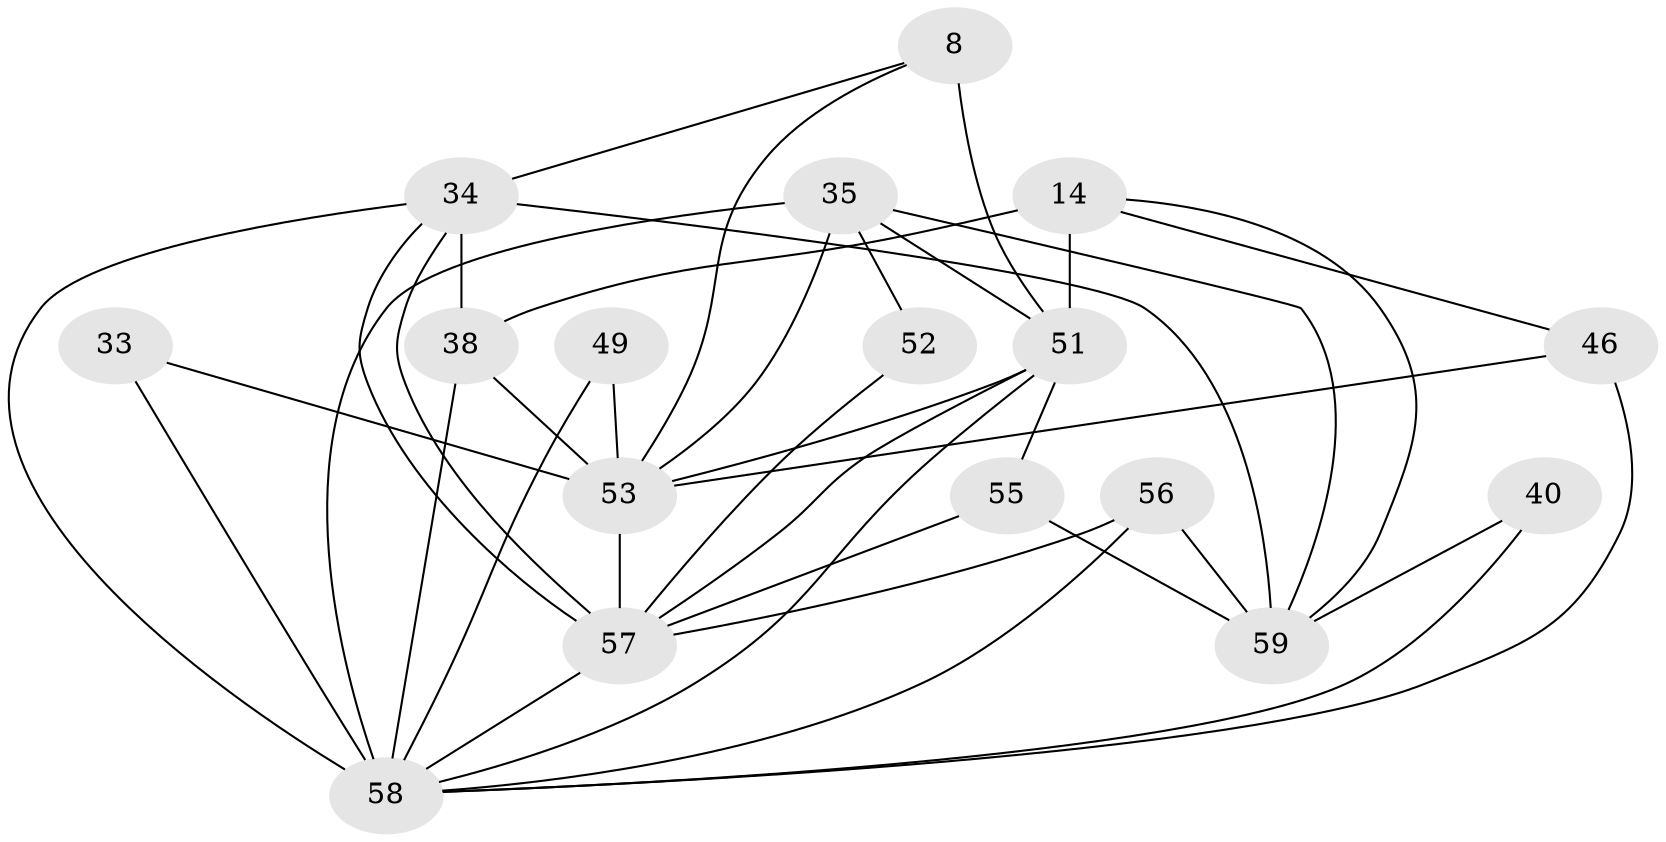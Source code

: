 // original degree distribution, {3: 0.3050847457627119, 4: 0.2711864406779661, 7: 0.06779661016949153, 6: 0.1016949152542373, 2: 0.13559322033898305, 5: 0.1016949152542373, 8: 0.01694915254237288}
// Generated by graph-tools (version 1.1) at 2025/54/03/04/25 21:54:47]
// undirected, 17 vertices, 39 edges
graph export_dot {
graph [start="1"]
  node [color=gray90,style=filled];
  8;
  14;
  33 [super="+28"];
  34 [super="+11"];
  35 [super="+13+22+24"];
  38 [super="+5+9"];
  40 [super="+36"];
  46;
  49;
  51 [super="+23+41+50"];
  52;
  53 [super="+17+44"];
  55 [super="+15+37"];
  56 [super="+39+43"];
  57 [super="+20+47"];
  58 [super="+29+45+54+48"];
  59 [super="+32"];
  8 -- 34 [weight=2];
  8 -- 51 [weight=4];
  8 -- 53;
  14 -- 46;
  14 -- 38 [weight=2];
  14 -- 59;
  14 -- 51 [weight=2];
  33 -- 58 [weight=3];
  33 -- 53 [weight=2];
  34 -- 57 [weight=2];
  34 -- 57;
  34 -- 59 [weight=2];
  34 -- 38;
  34 -- 58;
  35 -- 59 [weight=2];
  35 -- 58 [weight=7];
  35 -- 52 [weight=2];
  35 -- 51 [weight=3];
  35 -- 53 [weight=3];
  38 -- 58;
  38 -- 53 [weight=2];
  40 -- 59;
  40 -- 58 [weight=2];
  46 -- 53;
  46 -- 58 [weight=2];
  49 -- 58;
  49 -- 53;
  51 -- 57;
  51 -- 53 [weight=3];
  51 -- 55;
  51 -- 58;
  52 -- 57;
  53 -- 57 [weight=4];
  55 -- 59 [weight=2];
  55 -- 57 [weight=2];
  56 -- 58 [weight=3];
  56 -- 57;
  56 -- 59;
  57 -- 58;
}
